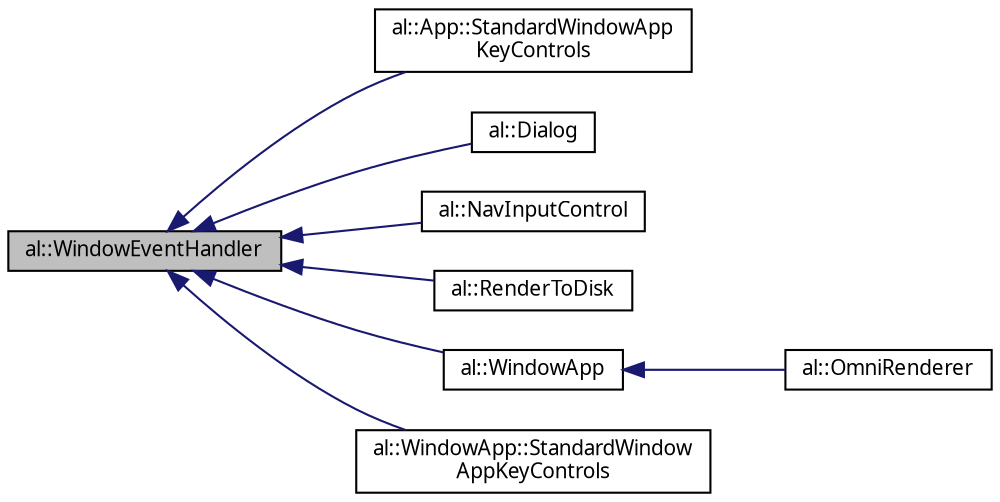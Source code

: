 digraph "al::WindowEventHandler"
{
 // LATEX_PDF_SIZE
  bgcolor="transparent";
  edge [fontname="FreeSans.ttf",fontsize="10",labelfontname="FreeSans.ttf",labelfontsize="10"];
  node [fontname="FreeSans.ttf",fontsize="10",shape=record];
  rankdir="LR";
  Node1 [label="al::WindowEventHandler",height=0.2,width=0.4,color="black", fillcolor="grey75", style="filled", fontcolor="black",tooltip="Controller for handling input and window events."];
  Node1 -> Node2 [dir="back",color="midnightblue",fontsize="10",style="solid",fontname="FreeSans.ttf"];
  Node2 [label="al::App::StandardWindowApp\lKeyControls",height=0.2,width=0.4,color="black",URL="$structal_1_1_app_1_1_standard_window_app_key_controls.html",tooltip=" "];
  Node1 -> Node3 [dir="back",color="midnightblue",fontsize="10",style="solid",fontname="FreeSans.ttf"];
  Node3 [label="al::Dialog",height=0.2,width=0.4,color="black",URL="$classal_1_1_dialog.html",tooltip=" "];
  Node1 -> Node4 [dir="back",color="midnightblue",fontsize="10",style="solid",fontname="FreeSans.ttf"];
  Node4 [label="al::NavInputControl",height=0.2,width=0.4,color="black",URL="$classal_1_1_nav_input_control.html",tooltip=" "];
  Node1 -> Node5 [dir="back",color="midnightblue",fontsize="10",style="solid",fontname="FreeSans.ttf"];
  Node5 [label="al::RenderToDisk",height=0.2,width=0.4,color="black",URL="$classal_1_1_render_to_disk.html",tooltip=" "];
  Node1 -> Node6 [dir="back",color="midnightblue",fontsize="10",style="solid",fontname="FreeSans.ttf"];
  Node6 [label="al::WindowApp",height=0.2,width=0.4,color="black",URL="$classal_1_1_window_app.html",tooltip=" "];
  Node6 -> Node7 [dir="back",color="midnightblue",fontsize="10",style="solid",fontname="FreeSans.ttf"];
  Node7 [label="al::OmniRenderer",height=0.2,width=0.4,color="black",URL="$structal_1_1_omni_renderer.html",tooltip=" "];
  Node1 -> Node8 [dir="back",color="midnightblue",fontsize="10",style="solid",fontname="FreeSans.ttf"];
  Node8 [label="al::WindowApp::StandardWindow\lAppKeyControls",height=0.2,width=0.4,color="black",URL="$structal_1_1_window_app_1_1_standard_window_app_key_controls.html",tooltip=" "];
}

